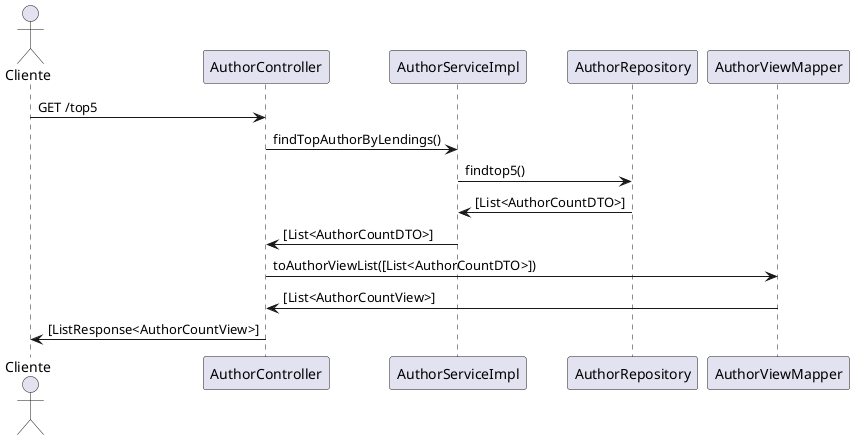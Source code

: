 @startuml
actor Cliente
participant AuthorController
participant AuthorServiceImpl as AuthorService
participant AuthorRepository
participant AuthorViewMapper

Cliente -> AuthorController: GET /top5
AuthorController -> AuthorService: findTopAuthorByLendings()
AuthorService -> AuthorRepository: findtop5()
AuthorRepository -> AuthorService: [List<AuthorCountDTO>]
AuthorService -> AuthorController: [List<AuthorCountDTO>]
AuthorController -> AuthorViewMapper: toAuthorViewList([List<AuthorCountDTO>])
AuthorViewMapper -> AuthorController: [List<AuthorCountView>]
AuthorController -> Cliente: [ListResponse<AuthorCountView>]

@enduml
